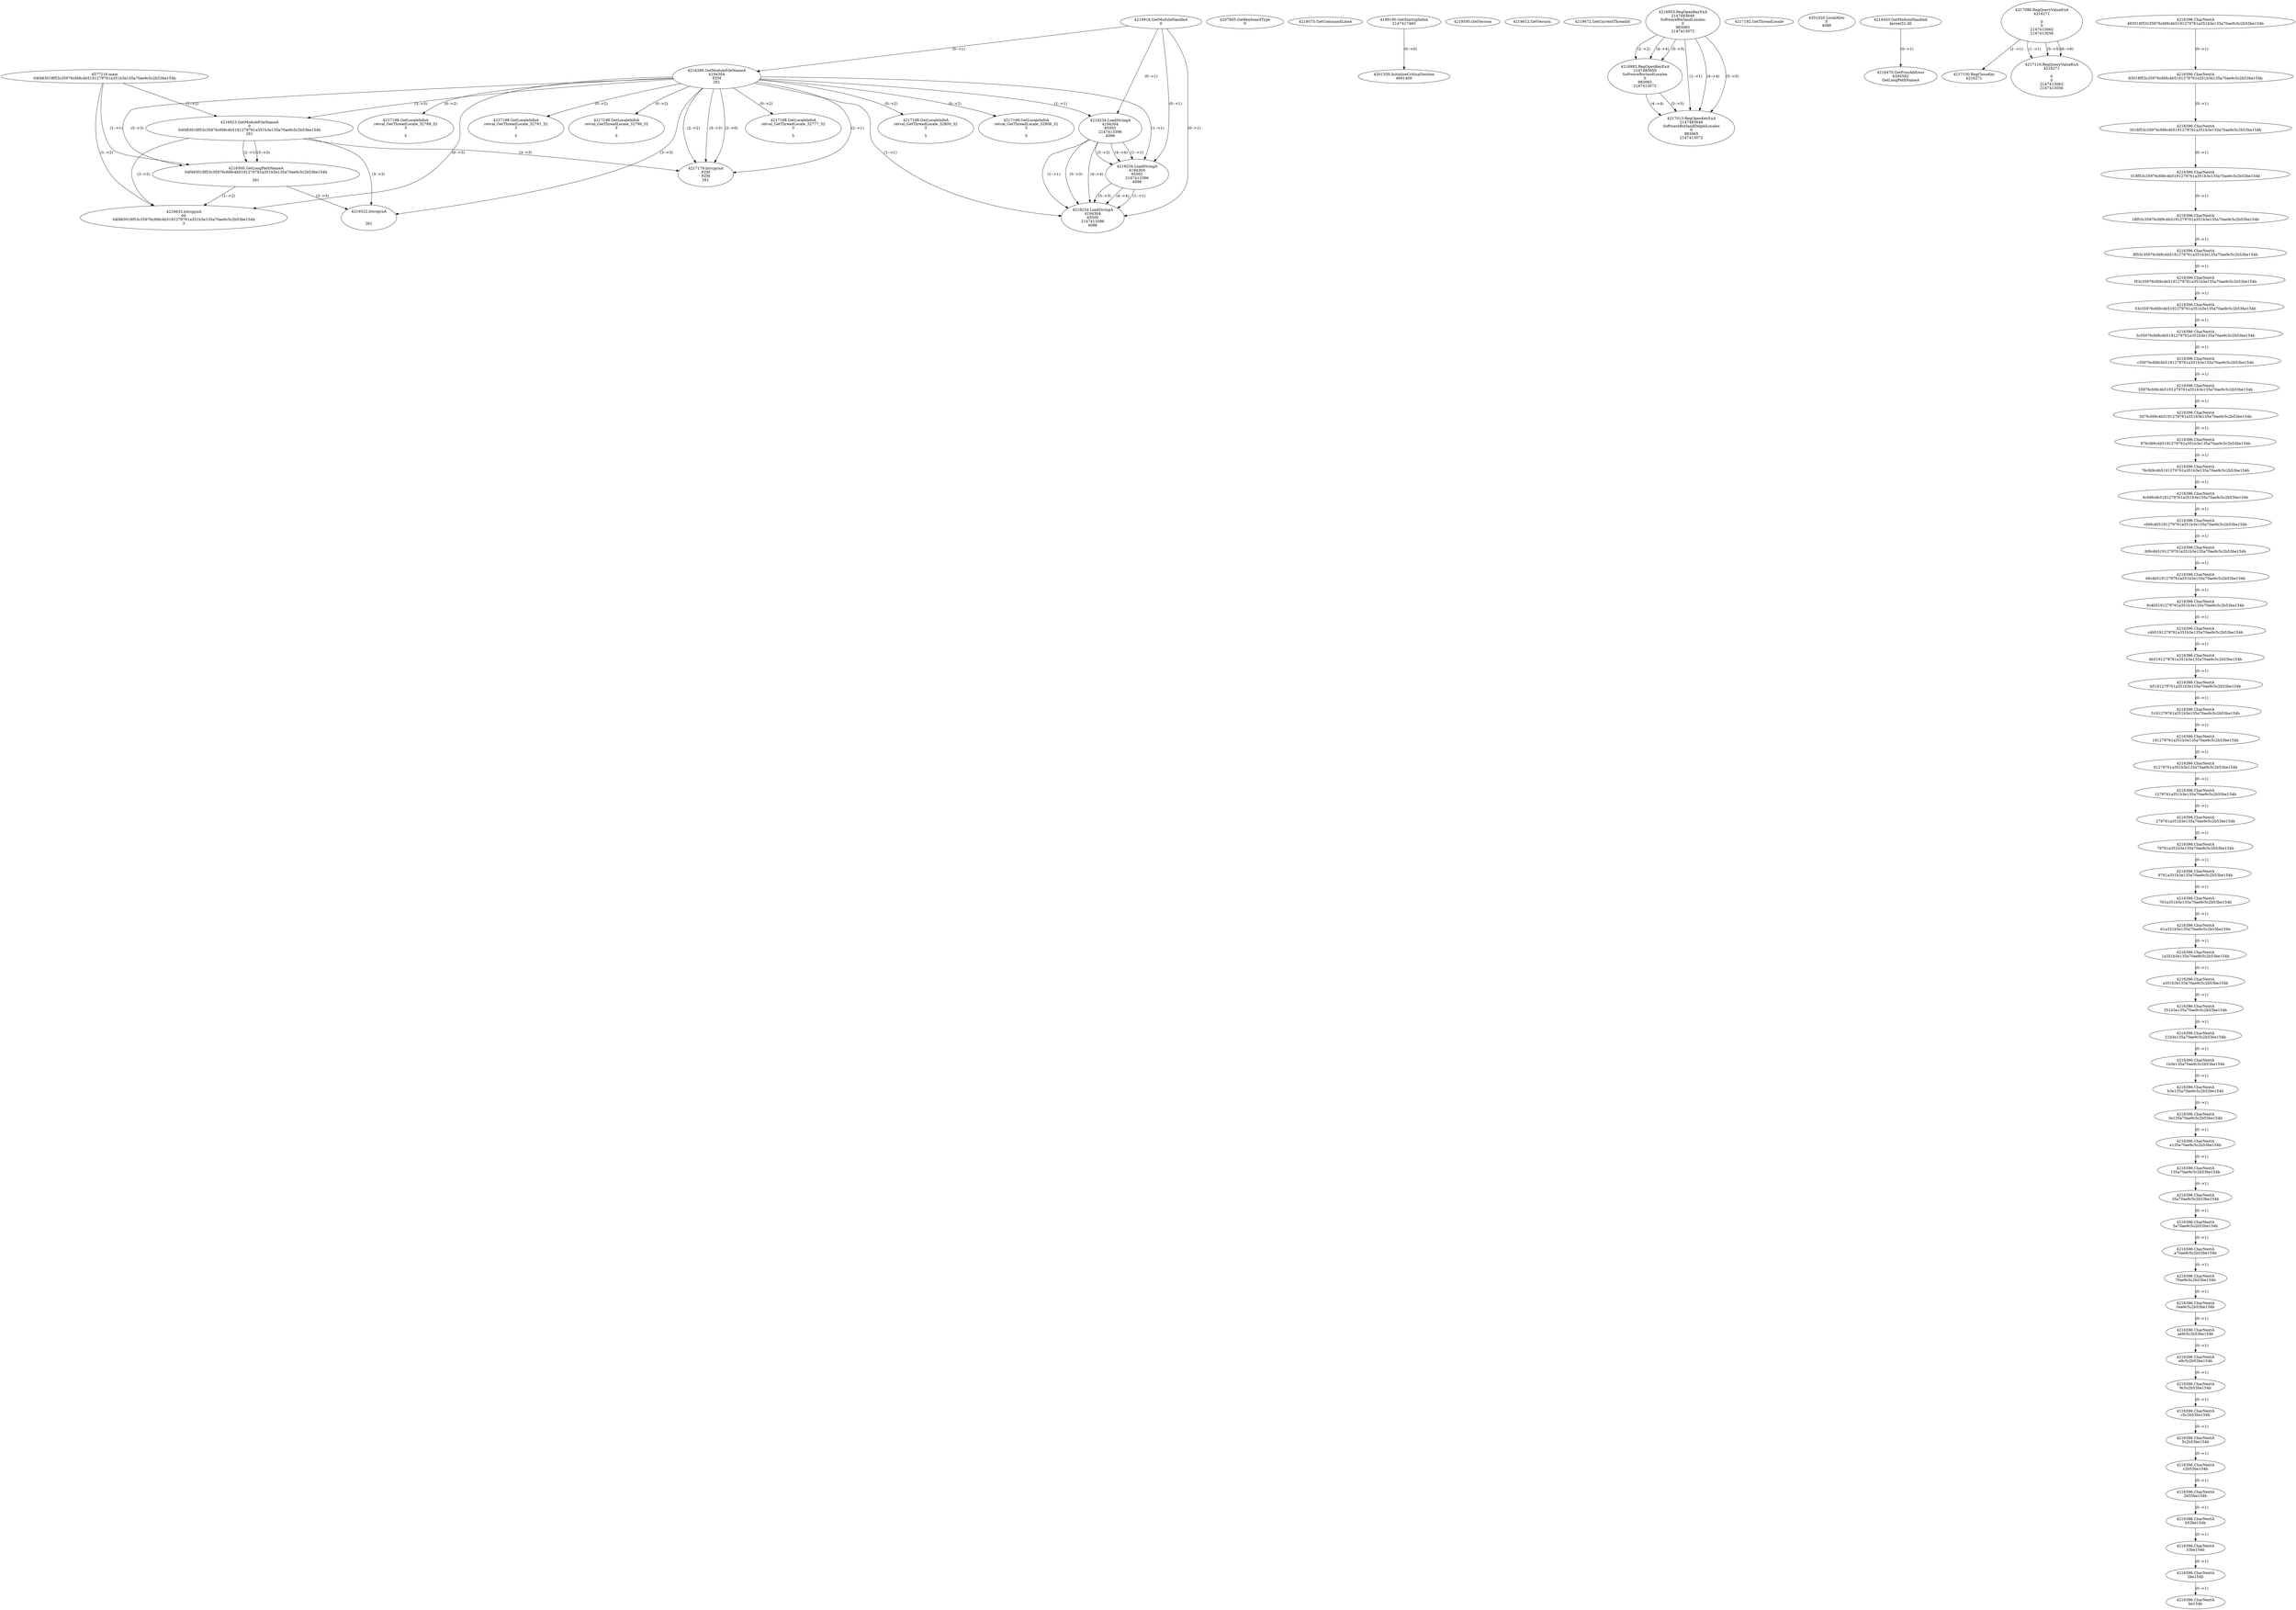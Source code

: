 // Global SCDG with merge call
digraph {
	0 [label="4577216.main
04f483018f53c35976cfd9c4b5191279761a351b3e135a70ae9c5c2b53be154b"]
	1 [label="4219916.GetModuleHandleA
0"]
	2 [label="4207805.GetKeyboardType
0"]
	3 [label="4219575.GetCommandLineA
"]
	4 [label="4199190.GetStartupInfoA
2147417460"]
	5 [label="4219595.GetVersion
"]
	6 [label="4219612.GetVersion
"]
	7 [label="4219672.GetCurrentThreadId
"]
	8 [label="4216266.GetModuleFileNameA
4194304
PZM
261"]
	1 -> 8 [label="(0-->1)"]
	9 [label="4216923.GetModuleFileNameA
0
04f483018f53c35976cfd9c4b5191279761a351b3e135a70ae9c5c2b53be154b
261"]
	0 -> 9 [label="(1-->2)"]
	8 -> 9 [label="(3-->3)"]
	10 [label="4216953.RegOpenKeyExA
2147483649
Software\Borland\Locales
0
983065
2147413072"]
	11 [label="4216983.RegOpenKeyExA
2147483650
Software\Borland\Locales
0
983065
2147413072"]
	10 -> 11 [label="(2-->2)"]
	10 -> 11 [label="(4-->4)"]
	10 -> 11 [label="(5-->5)"]
	12 [label="4217013.RegOpenKeyExA
2147483649
Software\Borland\Delphi\Locales
0
983065
2147413072"]
	10 -> 12 [label="(1-->1)"]
	10 -> 12 [label="(4-->4)"]
	11 -> 12 [label="(4-->4)"]
	10 -> 12 [label="(5-->5)"]
	11 -> 12 [label="(5-->5)"]
	13 [label="4217179.lstrcpynA
PZM
PZM
261"]
	8 -> 13 [label="(2-->1)"]
	8 -> 13 [label="(2-->2)"]
	8 -> 13 [label="(3-->3)"]
	9 -> 13 [label="(3-->3)"]
	8 -> 13 [label="(2-->0)"]
	14 [label="4217192.GetThreadLocale
"]
	15 [label="4217198.GetLocaleInfoA
retval_GetThreadLocale_32777_32
3

5"]
	8 -> 15 [label="(0-->2)"]
	16 [label="4219234.LoadStringA
4194304
65503
2147413396
4096"]
	1 -> 16 [label="(0-->1)"]
	8 -> 16 [label="(1-->1)"]
	17 [label="4201359.InitializeCriticalSection
4691400"]
	4 -> 17 [label="(0-->0)"]
	18 [label="4201420.LocalAlloc
0
4088"]
	19 [label="4216453.GetModuleHandleA
kernel32.dll"]
	20 [label="4216470.GetProcAddress
6295592
GetLongPathNameA"]
	19 -> 20 [label="(0-->1)"]
	21 [label="4216500.GetLongPathNameA
04f483018f53c35976cfd9c4b5191279761a351b3e135a70ae9c5c2b53be154b

261"]
	0 -> 21 [label="(1-->1)"]
	9 -> 21 [label="(2-->1)"]
	8 -> 21 [label="(3-->3)"]
	9 -> 21 [label="(3-->3)"]
	22 [label="4216522.lstrcpynA


261"]
	8 -> 22 [label="(3-->3)"]
	9 -> 22 [label="(3-->3)"]
	21 -> 22 [label="(3-->3)"]
	23 [label="4217086.RegQueryValueExA
4216271

0
0
2147413062
2147413056"]
	24 [label="4217150.RegCloseKey
4216271"]
	23 -> 24 [label="(1-->1)"]
	25 [label="4217198.GetLocaleInfoA
retval_GetThreadLocale_32800_32
3

5"]
	8 -> 25 [label="(0-->2)"]
	26 [label="4219234.LoadStringA
4194304
65502
2147413396
4096"]
	1 -> 26 [label="(0-->1)"]
	8 -> 26 [label="(1-->1)"]
	16 -> 26 [label="(1-->1)"]
	16 -> 26 [label="(3-->3)"]
	16 -> 26 [label="(4-->4)"]
	27 [label="4217116.RegQueryValueExA
4216271

0
0
2147413062
2147413056"]
	23 -> 27 [label="(1-->1)"]
	23 -> 27 [label="(5-->5)"]
	23 -> 27 [label="(6-->6)"]
	28 [label="4217198.GetLocaleInfoA
retval_GetThreadLocale_32808_32
3

5"]
	8 -> 28 [label="(0-->2)"]
	29 [label="4219234.LoadStringA
4194304
65500
2147413396
4096"]
	1 -> 29 [label="(0-->1)"]
	8 -> 29 [label="(1-->1)"]
	16 -> 29 [label="(1-->1)"]
	26 -> 29 [label="(1-->1)"]
	16 -> 29 [label="(3-->3)"]
	26 -> 29 [label="(3-->3)"]
	16 -> 29 [label="(4-->4)"]
	26 -> 29 [label="(4-->4)"]
	30 [label="4217198.GetLocaleInfoA
retval_GetThreadLocale_32789_32
3

5"]
	8 -> 30 [label="(0-->2)"]
	31 [label="4216635.lstrcpynA
04
04f483018f53c35976cfd9c4b5191279761a351b3e135a70ae9c5c2b53be154b
3"]
	0 -> 31 [label="(1-->2)"]
	9 -> 31 [label="(2-->2)"]
	21 -> 31 [label="(1-->2)"]
	8 -> 31 [label="(0-->3)"]
	32 [label="4216396.CharNextA
483018f53c35976cfd9c4b5191279761a351b3e135a70ae9c5c2b53be154b"]
	33 [label="4216396.CharNextA
83018f53c35976cfd9c4b5191279761a351b3e135a70ae9c5c2b53be154b"]
	32 -> 33 [label="(0-->1)"]
	34 [label="4216396.CharNextA
3018f53c35976cfd9c4b5191279761a351b3e135a70ae9c5c2b53be154b"]
	33 -> 34 [label="(0-->1)"]
	35 [label="4216396.CharNextA
018f53c35976cfd9c4b5191279761a351b3e135a70ae9c5c2b53be154b"]
	34 -> 35 [label="(0-->1)"]
	36 [label="4216396.CharNextA
18f53c35976cfd9c4b5191279761a351b3e135a70ae9c5c2b53be154b"]
	35 -> 36 [label="(0-->1)"]
	37 [label="4216396.CharNextA
8f53c35976cfd9c4b5191279761a351b3e135a70ae9c5c2b53be154b"]
	36 -> 37 [label="(0-->1)"]
	38 [label="4216396.CharNextA
f53c35976cfd9c4b5191279761a351b3e135a70ae9c5c2b53be154b"]
	37 -> 38 [label="(0-->1)"]
	39 [label="4216396.CharNextA
53c35976cfd9c4b5191279761a351b3e135a70ae9c5c2b53be154b"]
	38 -> 39 [label="(0-->1)"]
	40 [label="4216396.CharNextA
3c35976cfd9c4b5191279761a351b3e135a70ae9c5c2b53be154b"]
	39 -> 40 [label="(0-->1)"]
	41 [label="4216396.CharNextA
c35976cfd9c4b5191279761a351b3e135a70ae9c5c2b53be154b"]
	40 -> 41 [label="(0-->1)"]
	42 [label="4216396.CharNextA
35976cfd9c4b5191279761a351b3e135a70ae9c5c2b53be154b"]
	41 -> 42 [label="(0-->1)"]
	43 [label="4216396.CharNextA
5976cfd9c4b5191279761a351b3e135a70ae9c5c2b53be154b"]
	42 -> 43 [label="(0-->1)"]
	44 [label="4216396.CharNextA
976cfd9c4b5191279761a351b3e135a70ae9c5c2b53be154b"]
	43 -> 44 [label="(0-->1)"]
	45 [label="4216396.CharNextA
76cfd9c4b5191279761a351b3e135a70ae9c5c2b53be154b"]
	44 -> 45 [label="(0-->1)"]
	46 [label="4216396.CharNextA
6cfd9c4b5191279761a351b3e135a70ae9c5c2b53be154b"]
	45 -> 46 [label="(0-->1)"]
	47 [label="4216396.CharNextA
cfd9c4b5191279761a351b3e135a70ae9c5c2b53be154b"]
	46 -> 47 [label="(0-->1)"]
	48 [label="4216396.CharNextA
fd9c4b5191279761a351b3e135a70ae9c5c2b53be154b"]
	47 -> 48 [label="(0-->1)"]
	49 [label="4216396.CharNextA
d9c4b5191279761a351b3e135a70ae9c5c2b53be154b"]
	48 -> 49 [label="(0-->1)"]
	50 [label="4216396.CharNextA
9c4b5191279761a351b3e135a70ae9c5c2b53be154b"]
	49 -> 50 [label="(0-->1)"]
	51 [label="4216396.CharNextA
c4b5191279761a351b3e135a70ae9c5c2b53be154b"]
	50 -> 51 [label="(0-->1)"]
	52 [label="4216396.CharNextA
4b5191279761a351b3e135a70ae9c5c2b53be154b"]
	51 -> 52 [label="(0-->1)"]
	53 [label="4216396.CharNextA
b5191279761a351b3e135a70ae9c5c2b53be154b"]
	52 -> 53 [label="(0-->1)"]
	54 [label="4216396.CharNextA
5191279761a351b3e135a70ae9c5c2b53be154b"]
	53 -> 54 [label="(0-->1)"]
	55 [label="4216396.CharNextA
191279761a351b3e135a70ae9c5c2b53be154b"]
	54 -> 55 [label="(0-->1)"]
	56 [label="4216396.CharNextA
91279761a351b3e135a70ae9c5c2b53be154b"]
	55 -> 56 [label="(0-->1)"]
	57 [label="4216396.CharNextA
1279761a351b3e135a70ae9c5c2b53be154b"]
	56 -> 57 [label="(0-->1)"]
	58 [label="4216396.CharNextA
279761a351b3e135a70ae9c5c2b53be154b"]
	57 -> 58 [label="(0-->1)"]
	59 [label="4216396.CharNextA
79761a351b3e135a70ae9c5c2b53be154b"]
	58 -> 59 [label="(0-->1)"]
	60 [label="4216396.CharNextA
9761a351b3e135a70ae9c5c2b53be154b"]
	59 -> 60 [label="(0-->1)"]
	61 [label="4216396.CharNextA
761a351b3e135a70ae9c5c2b53be154b"]
	60 -> 61 [label="(0-->1)"]
	62 [label="4216396.CharNextA
61a351b3e135a70ae9c5c2b53be154b"]
	61 -> 62 [label="(0-->1)"]
	63 [label="4216396.CharNextA
1a351b3e135a70ae9c5c2b53be154b"]
	62 -> 63 [label="(0-->1)"]
	64 [label="4216396.CharNextA
a351b3e135a70ae9c5c2b53be154b"]
	63 -> 64 [label="(0-->1)"]
	65 [label="4216396.CharNextA
351b3e135a70ae9c5c2b53be154b"]
	64 -> 65 [label="(0-->1)"]
	66 [label="4216396.CharNextA
51b3e135a70ae9c5c2b53be154b"]
	65 -> 66 [label="(0-->1)"]
	67 [label="4216396.CharNextA
1b3e135a70ae9c5c2b53be154b"]
	66 -> 67 [label="(0-->1)"]
	68 [label="4216396.CharNextA
b3e135a70ae9c5c2b53be154b"]
	67 -> 68 [label="(0-->1)"]
	69 [label="4216396.CharNextA
3e135a70ae9c5c2b53be154b"]
	68 -> 69 [label="(0-->1)"]
	70 [label="4216396.CharNextA
e135a70ae9c5c2b53be154b"]
	69 -> 70 [label="(0-->1)"]
	71 [label="4216396.CharNextA
135a70ae9c5c2b53be154b"]
	70 -> 71 [label="(0-->1)"]
	72 [label="4216396.CharNextA
35a70ae9c5c2b53be154b"]
	71 -> 72 [label="(0-->1)"]
	73 [label="4216396.CharNextA
5a70ae9c5c2b53be154b"]
	72 -> 73 [label="(0-->1)"]
	74 [label="4216396.CharNextA
a70ae9c5c2b53be154b"]
	73 -> 74 [label="(0-->1)"]
	75 [label="4216396.CharNextA
70ae9c5c2b53be154b"]
	74 -> 75 [label="(0-->1)"]
	76 [label="4216396.CharNextA
0ae9c5c2b53be154b"]
	75 -> 76 [label="(0-->1)"]
	77 [label="4216396.CharNextA
ae9c5c2b53be154b"]
	76 -> 77 [label="(0-->1)"]
	78 [label="4216396.CharNextA
e9c5c2b53be154b"]
	77 -> 78 [label="(0-->1)"]
	79 [label="4216396.CharNextA
9c5c2b53be154b"]
	78 -> 79 [label="(0-->1)"]
	80 [label="4216396.CharNextA
c5c2b53be154b"]
	79 -> 80 [label="(0-->1)"]
	81 [label="4216396.CharNextA
5c2b53be154b"]
	80 -> 81 [label="(0-->1)"]
	82 [label="4216396.CharNextA
c2b53be154b"]
	81 -> 82 [label="(0-->1)"]
	83 [label="4216396.CharNextA
2b53be154b"]
	82 -> 83 [label="(0-->1)"]
	84 [label="4216396.CharNextA
b53be154b"]
	83 -> 84 [label="(0-->1)"]
	85 [label="4216396.CharNextA
53be154b"]
	84 -> 85 [label="(0-->1)"]
	86 [label="4216396.CharNextA
3be154b"]
	85 -> 86 [label="(0-->1)"]
	87 [label="4216396.CharNextA
be154b"]
	86 -> 87 [label="(0-->1)"]
	88 [label="4217198.GetLocaleInfoA
retval_GetThreadLocale_32791_32
3

5"]
	8 -> 88 [label="(0-->2)"]
	89 [label="4217198.GetLocaleInfoA
retval_GetThreadLocale_32790_32
3

5"]
	8 -> 89 [label="(0-->2)"]
}
